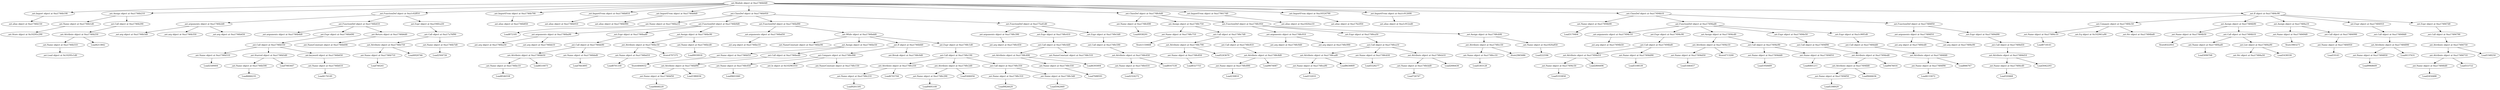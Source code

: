 strict digraph  {
<_ast.alias object at 0xa1746b150>;
<_ast.Import object at 0xa1746b190>;
<_ast.Store object at 0x10295c290>;
<_ast.Name object at 0xa1746b1d0>;
<_ast.Load object at 0x10295c1d0>;
<_ast.Name object at 0xa1746b310>;
<_ast.Attribute object at 0xa1746b250>;
Load4213842;
<_ast.Call object at 0xa1746b290>;
<_ast.Assign object at 0xa1746b210>;
<_ast.arg object at 0xa1746b3d0>;
<_ast.arg object at 0xa1746b350>;
<_ast.arg object at 0xa1746b450>;
<_ast.arguments object at 0xa1746b2d0>;
<_ast.arguments object at 0xa1746b4d0>;
<_ast.Name object at 0xa1746b510>;
Load2549004;
<_ast.Name object at 0xa1746b590>;
Load6666235;
<_ast.Starred object at 0xa1746b5d0>;
Load7083447;
<_ast.Name object at 0xa1746b610>;
Load4176149;
<_ast.keyword object at 0xa1746b650>;
<_ast.Call object at 0xa1746b550>;
<_ast.Expr object at 0xa1746b490>;
<_ast.NameConstant object at 0xa1746b690>;
<_ast.Return object at 0xa1746b6d0>;
<_ast.FunctionDef object at 0xa1746b410>;
<_ast.Name object at 0xa1746b710>;
Load740241;
<_ast.Attribute object at 0xa1746b750>;
Load4920746;
<_ast.Name object at 0xa1746b7d0>;
Load2504726;
<_ast.Call object at 0xa17a76f90>;
<_ast.Expr object at 0xa1940ca50>;
<_ast.FunctionDef object at 0xa1c02ff10>;
<_ast.alias object at 0xa1746b850>;
<_ast.ImportFrom object at 0xa1746b790>;
<_ast.alias object at 0xa1746b910>;
<_ast.ImportFrom object at 0xa1746b810>;
<_ast.alias object at 0xa1746b990>;
<_ast.ImportFrom object at 0xa1746b8d0>;
<_ast.Name object at 0xa1746ba10>;
Load872185;
<_ast.arg object at 0xa1746ba50>;
<_ast.arg object at 0xa1746bb10>;
<_ast.arguments object at 0xa1746ba90>;
<_ast.Name object at 0xa1746bc10>;
Load8546558;
<_ast.Attribute object at 0xa1746bb50>;
Load8510073;
<_ast.Name object at 0xa1746bbd0>;
Load7663895;
<_ast.Call object at 0xa1746bb90>;
<_ast.Expr object at 0xa1746bad0>;
<_ast.Name object at 0xa1746bd10>;
Load8701330;
<_ast.Attribute object at 0xa1746bc50>;
Store4797375;
<_ast.Name object at 0xa1746bcd0>;
Load9939918;
<_ast.Assign object at 0xa1746bc90>;
<_ast.FunctionDef object at 0xa1746b9d0>;
<_ast.arg object at 0xa1746be10>;
<_ast.arguments object at 0xa1746bd50>;
<_ast.NameConstant object at 0xa1746be90>;
<_ast.Name object at 0xa1746bf10>;
Store4840032;
<_ast.Name object at 0xa1746bf50>;
Load4668229;
<_ast.Attribute object at 0xa1746bf90>;
Load1980036;
<_ast.Call object at 0xa1746bed0>;
<_ast.Assign object at 0xa1746be50>;
<_ast.Name object at 0xa1748c050>;
Load9601840;
<_ast.Is object at 0x102961f10>;
<_ast.NameConstant object at 0xa1748c150>;
<_ast.Compare object at 0xa1748c090>;
<_ast.Break object at 0xa1748c0d0>;
<_ast.If object at 0xa1746bfd0>;
<_ast.Name object at 0xa1748c210>;
Load9201595;
<_ast.Attribute object at 0xa1748c250>;
Load6743744;
<_ast.Name object at 0xa1748c290>;
Load9495100;
<_ast.Attribute object at 0xa1748c2d0>;
Load5446056;
<_ast.Name object at 0xa1748c310>;
Load9826629;
<_ast.Name object at 0xa1748c3d0>;
Load5942069;
<_ast.Call object at 0xa1748c350>;
<_ast.Call object at 0xa1748c190>;
<_ast.Expr object at 0xa1748c1d0>;
<_ast.While object at 0xa1746bdd0>;
<_ast.FunctionDef object at 0xa1746bd90>;
<_ast.arg object at 0xa1748c450>;
<_ast.arguments object at 0xa1748c390>;
<_ast.Name object at 0xa1748c550>;
Load7688591;
<_ast.Attribute object at 0xa1748c490>;
Load6393004;
<_ast.NameConstant object at 0xa1748c510>;
<_ast.Call object at 0xa1748c4d0>;
<_ast.Expr object at 0xa1748c410>;
<_ast.Name object at 0xa1748c610>;
Load2324272;
<_ast.Attribute object at 0xa1748c650>;
Load8167530;
<_ast.Call object at 0xa1748c590>;
<_ast.Expr object at 0xa1748c5d0>;
<_ast.FunctionDef object at 0xa175a41d0>;
<_ast.ClassDef object at 0xa1746b950>;
<_ast.Name object at 0xa1748c690>;
Load4938291;
<_ast.Name object at 0xa1748c710>;
Store1150668;
<_ast.Name object at 0xa1748c850>;
Load8327755;
<_ast.Attribute object at 0xa1748c790>;
Load5243670;
<_ast.Name object at 0xa1748c890>;
Load230810;
<_ast.Attribute object at 0xa1748c8d0>;
Load9074087;
<_ast.Call object at 0xa1748c810>;
<_ast.Call object at 0xa1748c7d0>;
<_ast.Assign object at 0xa1748c750>;
<_ast.arg object at 0xa1748c9d0>;
<_ast.arg object at 0xa1748c990>;
<_ast.arguments object at 0xa1748c910>;
<_ast.Name object at 0xa1748ca90>;
Load152033;
<_ast.Attribute object at 0xa1748cad0>;
Load8630809;
<_ast.Name object at 0xa1748cb50>;
Load5528277;
<_ast.Name object at 0xa1748cbd0>;
Load726747;
<_ast.Attribute object at 0xa1748cb10>;
Load2006430;
<_ast.Call object at 0xa1748ca10>;
<_ast.Expr object at 0xa1748ca50>;
<_ast.Name object at 0xa1748cc10>;
Load5303128;
<_ast.Attribute object at 0xa1748cc50>;
Store2965686;
<_ast.Name object at 0xa1820a850>;
Load222596;
<_ast.Assign object at 0xa1748cb90>;
<_ast.FunctionDef object at 0xa1748c950>;
<_ast.ClassDef object at 0xa1748c6d0>;
<_ast.alias object at 0xa1820ee10>;
<_ast.ImportFrom object at 0xa170617d0>;
<_ast.alias object at 0xa17fa5f50>;
<_ast.ImportFrom object at 0xa18324790>;
<_ast.alias object at 0xa1c912ed0>;
<_ast.ImportFrom object at 0xa1c912690>;
<_ast.Name object at 0xa17494b90>;
Load3170404;
<_ast.arg object at 0xa17494b50>;
<_ast.arguments object at 0xa17494c10>;
<_ast.Name object at 0xa17494c50>;
Load5333858;
<_ast.Attribute object at 0xa17494d10>;
Load2804496;
<_ast.Name object at 0xa17494d90>;
Load5108539;
<_ast.Call object at 0xa17494bd0>;
<_ast.Expr object at 0xa17494c90>;
<_ast.Name object at 0xa17494d50>;
Load1446457;
<_ast.Attribute object at 0xa17494e10>;
Store4713200;
<_ast.Name object at 0xa17494dd0>;
Load1958489;
<_ast.Name object at 0xa17494f10>;
Load6801211;
<_ast.Call object at 0xa17494e90>;
<_ast.Assign object at 0xa17494cd0>;
<_ast.Name object at 0xa17494f50>;
Load5398929;
<_ast.Attribute object at 0xa17494fd0>;
Load9446636;
<_ast.Attribute object at 0xa17494ed0>;
Load9476016;
<_ast.Call object at 0xa17494f90>;
<_ast.Expr object at 0xa17494e50>;
<_ast.Name object at 0xa17484f90>;
Load6133072;
<_ast.Attribute object at 0xa17484fd0>;
Load846767;
<_ast.Call object at 0xa17484dd0>;
<_ast.Expr object at 0xa1c90f1d0>;
<_ast.FunctionDef object at 0xa17494ad0>;
<_ast.arg object at 0xa17484ed0>;
<_ast.arg object at 0xa17484e90>;
<_ast.arguments object at 0xa17484f10>;
<_ast.Name object at 0xa17484cd0>;
Load320468;
<_ast.Attribute object at 0xa17484d10>;
Load3042293;
<_ast.Call object at 0xa17484d50>;
<_ast.Expr object at 0xa17484d90>;
<_ast.FunctionDef object at 0xa17484f50>;
<_ast.ClassDef object at 0xa17494b10>;
<_ast.Name object at 0xa17484c10>;
Load8718141;
<_ast.Eq object at 0x102961a90>;
<_ast.Str object at 0xa17484bd0>;
<_ast.Compare object at 0xa17484c50>;
<_ast.Name object at 0xa17484b50>;
Store8322955;
<_ast.Name object at 0xa17484ad0>;
Load3090768;
<_ast.Str object at 0xa17484a50>;
<_ast.List object at 0xa17484a90>;
Load1638330;
<_ast.Call object at 0xa17484b10>;
<_ast.Assign object at 0xa17484b90>;
<_ast.Name object at 0xa174849d0>;
Store3983271;
<_ast.Name object at 0xa17484950>;
Load19143;
<_ast.Call object at 0xa17484990>;
<_ast.Assign object at 0xa17484a10>;
<_ast.Name object at 0xa17484850>;
Load9968609;
<_ast.Attribute object at 0xa17484890>;
Load4137631;
<_ast.Call object at 0xa174848d0>;
<_ast.Expr object at 0xa17484910>;
<_ast.Name object at 0xa174846d0>;
Load2450488;
<_ast.Attribute object at 0xa17484710>;
Load553722;
<_ast.Attribute object at 0xa17484750>;
Load1548250;
<_ast.Call object at 0xa17484790>;
<_ast.Expr object at 0xa174847d0>;
<_ast.If object at 0xa17484c90>;
<_ast.Module object at 0xa1746b0d0>;
<_ast.Import object at 0xa1746b190> -> <_ast.alias object at 0xa1746b150>;
<_ast.Name object at 0xa1746b1d0> -> <_ast.Store object at 0x10295c290>;
<_ast.Name object at 0xa1746b310> -> <_ast.Load object at 0x10295c1d0>;
<_ast.Attribute object at 0xa1746b250> -> <_ast.Name object at 0xa1746b310>;
<_ast.Attribute object at 0xa1746b250> -> Load4213842;
<_ast.Call object at 0xa1746b290> -> <_ast.Attribute object at 0xa1746b250>;
<_ast.Assign object at 0xa1746b210> -> <_ast.Name object at 0xa1746b1d0>;
<_ast.Assign object at 0xa1746b210> -> <_ast.Call object at 0xa1746b290>;
<_ast.arguments object at 0xa1746b2d0> -> <_ast.arg object at 0xa1746b3d0>;
<_ast.arguments object at 0xa1746b2d0> -> <_ast.arg object at 0xa1746b350>;
<_ast.arguments object at 0xa1746b2d0> -> <_ast.arg object at 0xa1746b450>;
<_ast.Name object at 0xa1746b510> -> Load2549004;
<_ast.Name object at 0xa1746b590> -> Load6666235;
<_ast.Starred object at 0xa1746b5d0> -> <_ast.Name object at 0xa1746b590>;
<_ast.Starred object at 0xa1746b5d0> -> Load7083447;
<_ast.Name object at 0xa1746b610> -> Load4176149;
<_ast.keyword object at 0xa1746b650> -> <_ast.Name object at 0xa1746b610>;
<_ast.Call object at 0xa1746b550> -> <_ast.Name object at 0xa1746b510>;
<_ast.Call object at 0xa1746b550> -> <_ast.Starred object at 0xa1746b5d0>;
<_ast.Call object at 0xa1746b550> -> <_ast.keyword object at 0xa1746b650>;
<_ast.Expr object at 0xa1746b490> -> <_ast.Call object at 0xa1746b550>;
<_ast.Return object at 0xa1746b6d0> -> <_ast.NameConstant object at 0xa1746b690>;
<_ast.FunctionDef object at 0xa1746b410> -> <_ast.arguments object at 0xa1746b4d0>;
<_ast.FunctionDef object at 0xa1746b410> -> <_ast.Expr object at 0xa1746b490>;
<_ast.FunctionDef object at 0xa1746b410> -> <_ast.Return object at 0xa1746b6d0>;
<_ast.Name object at 0xa1746b710> -> Load740241;
<_ast.Attribute object at 0xa1746b750> -> <_ast.Name object at 0xa1746b710>;
<_ast.Attribute object at 0xa1746b750> -> Load4920746;
<_ast.Name object at 0xa1746b7d0> -> Load2504726;
<_ast.Call object at 0xa17a76f90> -> <_ast.Attribute object at 0xa1746b750>;
<_ast.Call object at 0xa17a76f90> -> <_ast.Name object at 0xa1746b7d0>;
<_ast.Expr object at 0xa1940ca50> -> <_ast.Call object at 0xa17a76f90>;
<_ast.FunctionDef object at 0xa1c02ff10> -> <_ast.arguments object at 0xa1746b2d0>;
<_ast.FunctionDef object at 0xa1c02ff10> -> <_ast.FunctionDef object at 0xa1746b410>;
<_ast.FunctionDef object at 0xa1c02ff10> -> <_ast.Expr object at 0xa1940ca50>;
<_ast.ImportFrom object at 0xa1746b790> -> <_ast.alias object at 0xa1746b850>;
<_ast.ImportFrom object at 0xa1746b810> -> <_ast.alias object at 0xa1746b910>;
<_ast.ImportFrom object at 0xa1746b8d0> -> <_ast.alias object at 0xa1746b990>;
<_ast.Name object at 0xa1746ba10> -> Load872185;
<_ast.arguments object at 0xa1746ba90> -> <_ast.arg object at 0xa1746ba50>;
<_ast.arguments object at 0xa1746ba90> -> <_ast.arg object at 0xa1746bb10>;
<_ast.Name object at 0xa1746bc10> -> Load8546558;
<_ast.Attribute object at 0xa1746bb50> -> <_ast.Name object at 0xa1746bc10>;
<_ast.Attribute object at 0xa1746bb50> -> Load8510073;
<_ast.Name object at 0xa1746bbd0> -> Load7663895;
<_ast.Call object at 0xa1746bb90> -> <_ast.Attribute object at 0xa1746bb50>;
<_ast.Call object at 0xa1746bb90> -> <_ast.Name object at 0xa1746bbd0>;
<_ast.Expr object at 0xa1746bad0> -> <_ast.Call object at 0xa1746bb90>;
<_ast.Name object at 0xa1746bd10> -> Load8701330;
<_ast.Attribute object at 0xa1746bc50> -> <_ast.Name object at 0xa1746bd10>;
<_ast.Attribute object at 0xa1746bc50> -> Store4797375;
<_ast.Name object at 0xa1746bcd0> -> Load9939918;
<_ast.Assign object at 0xa1746bc90> -> <_ast.Attribute object at 0xa1746bc50>;
<_ast.Assign object at 0xa1746bc90> -> <_ast.Name object at 0xa1746bcd0>;
<_ast.FunctionDef object at 0xa1746b9d0> -> <_ast.arguments object at 0xa1746ba90>;
<_ast.FunctionDef object at 0xa1746b9d0> -> <_ast.Expr object at 0xa1746bad0>;
<_ast.FunctionDef object at 0xa1746b9d0> -> <_ast.Assign object at 0xa1746bc90>;
<_ast.arguments object at 0xa1746bd50> -> <_ast.arg object at 0xa1746be10>;
<_ast.Name object at 0xa1746bf10> -> Store4840032;
<_ast.Name object at 0xa1746bf50> -> Load4668229;
<_ast.Attribute object at 0xa1746bf90> -> <_ast.Name object at 0xa1746bf50>;
<_ast.Attribute object at 0xa1746bf90> -> Load1980036;
<_ast.Call object at 0xa1746bed0> -> <_ast.Attribute object at 0xa1746bf90>;
<_ast.Assign object at 0xa1746be50> -> <_ast.Name object at 0xa1746bf10>;
<_ast.Assign object at 0xa1746be50> -> <_ast.Call object at 0xa1746bed0>;
<_ast.Name object at 0xa1748c050> -> Load9601840;
<_ast.Compare object at 0xa1748c090> -> <_ast.Name object at 0xa1748c050>;
<_ast.Compare object at 0xa1748c090> -> <_ast.Is object at 0x102961f10>;
<_ast.Compare object at 0xa1748c090> -> <_ast.NameConstant object at 0xa1748c150>;
<_ast.If object at 0xa1746bfd0> -> <_ast.Compare object at 0xa1748c090>;
<_ast.If object at 0xa1746bfd0> -> <_ast.Break object at 0xa1748c0d0>;
<_ast.Name object at 0xa1748c210> -> Load9201595;
<_ast.Attribute object at 0xa1748c250> -> <_ast.Name object at 0xa1748c210>;
<_ast.Attribute object at 0xa1748c250> -> Load6743744;
<_ast.Name object at 0xa1748c290> -> Load9495100;
<_ast.Attribute object at 0xa1748c2d0> -> <_ast.Name object at 0xa1748c290>;
<_ast.Attribute object at 0xa1748c2d0> -> Load5446056;
<_ast.Name object at 0xa1748c310> -> Load9826629;
<_ast.Name object at 0xa1748c3d0> -> Load5942069;
<_ast.Call object at 0xa1748c350> -> <_ast.Name object at 0xa1748c310>;
<_ast.Call object at 0xa1748c350> -> <_ast.Name object at 0xa1748c3d0>;
<_ast.Call object at 0xa1748c190> -> <_ast.Attribute object at 0xa1748c250>;
<_ast.Call object at 0xa1748c190> -> <_ast.Attribute object at 0xa1748c2d0>;
<_ast.Call object at 0xa1748c190> -> <_ast.Call object at 0xa1748c350>;
<_ast.Expr object at 0xa1748c1d0> -> <_ast.Call object at 0xa1748c190>;
<_ast.While object at 0xa1746bdd0> -> <_ast.NameConstant object at 0xa1746be90>;
<_ast.While object at 0xa1746bdd0> -> <_ast.Assign object at 0xa1746be50>;
<_ast.While object at 0xa1746bdd0> -> <_ast.If object at 0xa1746bfd0>;
<_ast.While object at 0xa1746bdd0> -> <_ast.Expr object at 0xa1748c1d0>;
<_ast.FunctionDef object at 0xa1746bd90> -> <_ast.arguments object at 0xa1746bd50>;
<_ast.FunctionDef object at 0xa1746bd90> -> <_ast.While object at 0xa1746bdd0>;
<_ast.arguments object at 0xa1748c390> -> <_ast.arg object at 0xa1748c450>;
<_ast.Name object at 0xa1748c550> -> Load7688591;
<_ast.Attribute object at 0xa1748c490> -> <_ast.Name object at 0xa1748c550>;
<_ast.Attribute object at 0xa1748c490> -> Load6393004;
<_ast.Call object at 0xa1748c4d0> -> <_ast.Attribute object at 0xa1748c490>;
<_ast.Call object at 0xa1748c4d0> -> <_ast.NameConstant object at 0xa1748c510>;
<_ast.Expr object at 0xa1748c410> -> <_ast.Call object at 0xa1748c4d0>;
<_ast.Name object at 0xa1748c610> -> Load2324272;
<_ast.Attribute object at 0xa1748c650> -> <_ast.Name object at 0xa1748c610>;
<_ast.Attribute object at 0xa1748c650> -> Load8167530;
<_ast.Call object at 0xa1748c590> -> <_ast.Attribute object at 0xa1748c650>;
<_ast.Expr object at 0xa1748c5d0> -> <_ast.Call object at 0xa1748c590>;
<_ast.FunctionDef object at 0xa175a41d0> -> <_ast.arguments object at 0xa1748c390>;
<_ast.FunctionDef object at 0xa175a41d0> -> <_ast.Expr object at 0xa1748c410>;
<_ast.FunctionDef object at 0xa175a41d0> -> <_ast.Expr object at 0xa1748c5d0>;
<_ast.ClassDef object at 0xa1746b950> -> <_ast.Name object at 0xa1746ba10>;
<_ast.ClassDef object at 0xa1746b950> -> <_ast.FunctionDef object at 0xa1746b9d0>;
<_ast.ClassDef object at 0xa1746b950> -> <_ast.FunctionDef object at 0xa1746bd90>;
<_ast.ClassDef object at 0xa1746b950> -> <_ast.FunctionDef object at 0xa175a41d0>;
<_ast.Name object at 0xa1748c690> -> Load4938291;
<_ast.Name object at 0xa1748c710> -> Store1150668;
<_ast.Name object at 0xa1748c850> -> Load8327755;
<_ast.Attribute object at 0xa1748c790> -> <_ast.Name object at 0xa1748c850>;
<_ast.Attribute object at 0xa1748c790> -> Load5243670;
<_ast.Name object at 0xa1748c890> -> Load230810;
<_ast.Attribute object at 0xa1748c8d0> -> <_ast.Name object at 0xa1748c890>;
<_ast.Attribute object at 0xa1748c8d0> -> Load9074087;
<_ast.Call object at 0xa1748c810> -> <_ast.Attribute object at 0xa1748c8d0>;
<_ast.Call object at 0xa1748c7d0> -> <_ast.Attribute object at 0xa1748c790>;
<_ast.Call object at 0xa1748c7d0> -> <_ast.Call object at 0xa1748c810>;
<_ast.Assign object at 0xa1748c750> -> <_ast.Name object at 0xa1748c710>;
<_ast.Assign object at 0xa1748c750> -> <_ast.Call object at 0xa1748c7d0>;
<_ast.arguments object at 0xa1748c910> -> <_ast.arg object at 0xa1748c9d0>;
<_ast.arguments object at 0xa1748c910> -> <_ast.arg object at 0xa1748c990>;
<_ast.Name object at 0xa1748ca90> -> Load152033;
<_ast.Attribute object at 0xa1748cad0> -> <_ast.Name object at 0xa1748ca90>;
<_ast.Attribute object at 0xa1748cad0> -> Load8630809;
<_ast.Name object at 0xa1748cb50> -> Load5528277;
<_ast.Name object at 0xa1748cbd0> -> Load726747;
<_ast.Attribute object at 0xa1748cb10> -> <_ast.Name object at 0xa1748cbd0>;
<_ast.Attribute object at 0xa1748cb10> -> Load2006430;
<_ast.Call object at 0xa1748ca10> -> <_ast.Attribute object at 0xa1748cad0>;
<_ast.Call object at 0xa1748ca10> -> <_ast.Name object at 0xa1748cb50>;
<_ast.Call object at 0xa1748ca10> -> <_ast.Attribute object at 0xa1748cb10>;
<_ast.Expr object at 0xa1748ca50> -> <_ast.Call object at 0xa1748ca10>;
<_ast.Name object at 0xa1748cc10> -> Load5303128;
<_ast.Attribute object at 0xa1748cc50> -> <_ast.Name object at 0xa1748cc10>;
<_ast.Attribute object at 0xa1748cc50> -> Store2965686;
<_ast.Name object at 0xa1820a850> -> Load222596;
<_ast.Assign object at 0xa1748cb90> -> <_ast.Attribute object at 0xa1748cc50>;
<_ast.Assign object at 0xa1748cb90> -> <_ast.Name object at 0xa1820a850>;
<_ast.FunctionDef object at 0xa1748c950> -> <_ast.arguments object at 0xa1748c910>;
<_ast.FunctionDef object at 0xa1748c950> -> <_ast.Expr object at 0xa1748ca50>;
<_ast.FunctionDef object at 0xa1748c950> -> <_ast.Assign object at 0xa1748cb90>;
<_ast.ClassDef object at 0xa1748c6d0> -> <_ast.Name object at 0xa1748c690>;
<_ast.ClassDef object at 0xa1748c6d0> -> <_ast.Assign object at 0xa1748c750>;
<_ast.ClassDef object at 0xa1748c6d0> -> <_ast.FunctionDef object at 0xa1748c950>;
<_ast.ImportFrom object at 0xa170617d0> -> <_ast.alias object at 0xa1820ee10>;
<_ast.ImportFrom object at 0xa18324790> -> <_ast.alias object at 0xa17fa5f50>;
<_ast.ImportFrom object at 0xa1c912690> -> <_ast.alias object at 0xa1c912ed0>;
<_ast.Name object at 0xa17494b90> -> Load3170404;
<_ast.arguments object at 0xa17494c10> -> <_ast.arg object at 0xa17494b50>;
<_ast.Name object at 0xa17494c50> -> Load5333858;
<_ast.Attribute object at 0xa17494d10> -> <_ast.Name object at 0xa17494c50>;
<_ast.Attribute object at 0xa17494d10> -> Load2804496;
<_ast.Name object at 0xa17494d90> -> Load5108539;
<_ast.Call object at 0xa17494bd0> -> <_ast.Attribute object at 0xa17494d10>;
<_ast.Call object at 0xa17494bd0> -> <_ast.Name object at 0xa17494d90>;
<_ast.Expr object at 0xa17494c90> -> <_ast.Call object at 0xa17494bd0>;
<_ast.Name object at 0xa17494d50> -> Load1446457;
<_ast.Attribute object at 0xa17494e10> -> <_ast.Name object at 0xa17494d50>;
<_ast.Attribute object at 0xa17494e10> -> Store4713200;
<_ast.Name object at 0xa17494dd0> -> Load1958489;
<_ast.Name object at 0xa17494f10> -> Load6801211;
<_ast.Call object at 0xa17494e90> -> <_ast.Name object at 0xa17494dd0>;
<_ast.Call object at 0xa17494e90> -> <_ast.Name object at 0xa17494f10>;
<_ast.Assign object at 0xa17494cd0> -> <_ast.Attribute object at 0xa17494e10>;
<_ast.Assign object at 0xa17494cd0> -> <_ast.Call object at 0xa17494e90>;
<_ast.Name object at 0xa17494f50> -> Load5398929;
<_ast.Attribute object at 0xa17494fd0> -> <_ast.Name object at 0xa17494f50>;
<_ast.Attribute object at 0xa17494fd0> -> Load9446636;
<_ast.Attribute object at 0xa17494ed0> -> <_ast.Attribute object at 0xa17494fd0>;
<_ast.Attribute object at 0xa17494ed0> -> Load9476016;
<_ast.Call object at 0xa17494f90> -> <_ast.Attribute object at 0xa17494ed0>;
<_ast.Expr object at 0xa17494e50> -> <_ast.Call object at 0xa17494f90>;
<_ast.Name object at 0xa17484f90> -> Load6133072;
<_ast.Attribute object at 0xa17484fd0> -> <_ast.Name object at 0xa17484f90>;
<_ast.Attribute object at 0xa17484fd0> -> Load846767;
<_ast.Call object at 0xa17484dd0> -> <_ast.Attribute object at 0xa17484fd0>;
<_ast.Expr object at 0xa1c90f1d0> -> <_ast.Call object at 0xa17484dd0>;
<_ast.FunctionDef object at 0xa17494ad0> -> <_ast.arguments object at 0xa17494c10>;
<_ast.FunctionDef object at 0xa17494ad0> -> <_ast.Expr object at 0xa17494c90>;
<_ast.FunctionDef object at 0xa17494ad0> -> <_ast.Assign object at 0xa17494cd0>;
<_ast.FunctionDef object at 0xa17494ad0> -> <_ast.Expr object at 0xa17494e50>;
<_ast.FunctionDef object at 0xa17494ad0> -> <_ast.Expr object at 0xa1c90f1d0>;
<_ast.arguments object at 0xa17484f10> -> <_ast.arg object at 0xa17484ed0>;
<_ast.arguments object at 0xa17484f10> -> <_ast.arg object at 0xa17484e90>;
<_ast.Name object at 0xa17484cd0> -> Load320468;
<_ast.Attribute object at 0xa17484d10> -> <_ast.Name object at 0xa17484cd0>;
<_ast.Attribute object at 0xa17484d10> -> Load3042293;
<_ast.Call object at 0xa17484d50> -> <_ast.Attribute object at 0xa17484d10>;
<_ast.Expr object at 0xa17484d90> -> <_ast.Call object at 0xa17484d50>;
<_ast.FunctionDef object at 0xa17484f50> -> <_ast.arguments object at 0xa17484f10>;
<_ast.FunctionDef object at 0xa17484f50> -> <_ast.Expr object at 0xa17484d90>;
<_ast.ClassDef object at 0xa17494b10> -> <_ast.Name object at 0xa17494b90>;
<_ast.ClassDef object at 0xa17494b10> -> <_ast.FunctionDef object at 0xa17494ad0>;
<_ast.ClassDef object at 0xa17494b10> -> <_ast.FunctionDef object at 0xa17484f50>;
<_ast.Name object at 0xa17484c10> -> Load8718141;
<_ast.Compare object at 0xa17484c50> -> <_ast.Name object at 0xa17484c10>;
<_ast.Compare object at 0xa17484c50> -> <_ast.Eq object at 0x102961a90>;
<_ast.Compare object at 0xa17484c50> -> <_ast.Str object at 0xa17484bd0>;
<_ast.Name object at 0xa17484b50> -> Store8322955;
<_ast.Name object at 0xa17484ad0> -> Load3090768;
<_ast.List object at 0xa17484a90> -> <_ast.Str object at 0xa17484a50>;
<_ast.List object at 0xa17484a90> -> Load1638330;
<_ast.Call object at 0xa17484b10> -> <_ast.Name object at 0xa17484ad0>;
<_ast.Call object at 0xa17484b10> -> <_ast.List object at 0xa17484a90>;
<_ast.Assign object at 0xa17484b90> -> <_ast.Name object at 0xa17484b50>;
<_ast.Assign object at 0xa17484b90> -> <_ast.Call object at 0xa17484b10>;
<_ast.Name object at 0xa174849d0> -> Store3983271;
<_ast.Name object at 0xa17484950> -> Load19143;
<_ast.Call object at 0xa17484990> -> <_ast.Name object at 0xa17484950>;
<_ast.Assign object at 0xa17484a10> -> <_ast.Name object at 0xa174849d0>;
<_ast.Assign object at 0xa17484a10> -> <_ast.Call object at 0xa17484990>;
<_ast.Name object at 0xa17484850> -> Load9968609;
<_ast.Attribute object at 0xa17484890> -> <_ast.Name object at 0xa17484850>;
<_ast.Attribute object at 0xa17484890> -> Load4137631;
<_ast.Call object at 0xa174848d0> -> <_ast.Attribute object at 0xa17484890>;
<_ast.Expr object at 0xa17484910> -> <_ast.Call object at 0xa174848d0>;
<_ast.Name object at 0xa174846d0> -> Load2450488;
<_ast.Attribute object at 0xa17484710> -> <_ast.Name object at 0xa174846d0>;
<_ast.Attribute object at 0xa17484710> -> Load553722;
<_ast.Attribute object at 0xa17484750> -> <_ast.Attribute object at 0xa17484710>;
<_ast.Attribute object at 0xa17484750> -> Load1548250;
<_ast.Call object at 0xa17484790> -> <_ast.Attribute object at 0xa17484750>;
<_ast.Expr object at 0xa174847d0> -> <_ast.Call object at 0xa17484790>;
<_ast.If object at 0xa17484c90> -> <_ast.Compare object at 0xa17484c50>;
<_ast.If object at 0xa17484c90> -> <_ast.Assign object at 0xa17484b90>;
<_ast.If object at 0xa17484c90> -> <_ast.Assign object at 0xa17484a10>;
<_ast.If object at 0xa17484c90> -> <_ast.Expr object at 0xa17484910>;
<_ast.If object at 0xa17484c90> -> <_ast.Expr object at 0xa174847d0>;
<_ast.Module object at 0xa1746b0d0> -> <_ast.Import object at 0xa1746b190>;
<_ast.Module object at 0xa1746b0d0> -> <_ast.Assign object at 0xa1746b210>;
<_ast.Module object at 0xa1746b0d0> -> <_ast.FunctionDef object at 0xa1c02ff10>;
<_ast.Module object at 0xa1746b0d0> -> <_ast.ImportFrom object at 0xa1746b790>;
<_ast.Module object at 0xa1746b0d0> -> <_ast.ImportFrom object at 0xa1746b810>;
<_ast.Module object at 0xa1746b0d0> -> <_ast.ImportFrom object at 0xa1746b8d0>;
<_ast.Module object at 0xa1746b0d0> -> <_ast.ClassDef object at 0xa1746b950>;
<_ast.Module object at 0xa1746b0d0> -> <_ast.ClassDef object at 0xa1748c6d0>;
<_ast.Module object at 0xa1746b0d0> -> <_ast.ImportFrom object at 0xa170617d0>;
<_ast.Module object at 0xa1746b0d0> -> <_ast.ImportFrom object at 0xa18324790>;
<_ast.Module object at 0xa1746b0d0> -> <_ast.ImportFrom object at 0xa1c912690>;
<_ast.Module object at 0xa1746b0d0> -> <_ast.ClassDef object at 0xa17494b10>;
<_ast.Module object at 0xa1746b0d0> -> <_ast.If object at 0xa17484c90>;
}
